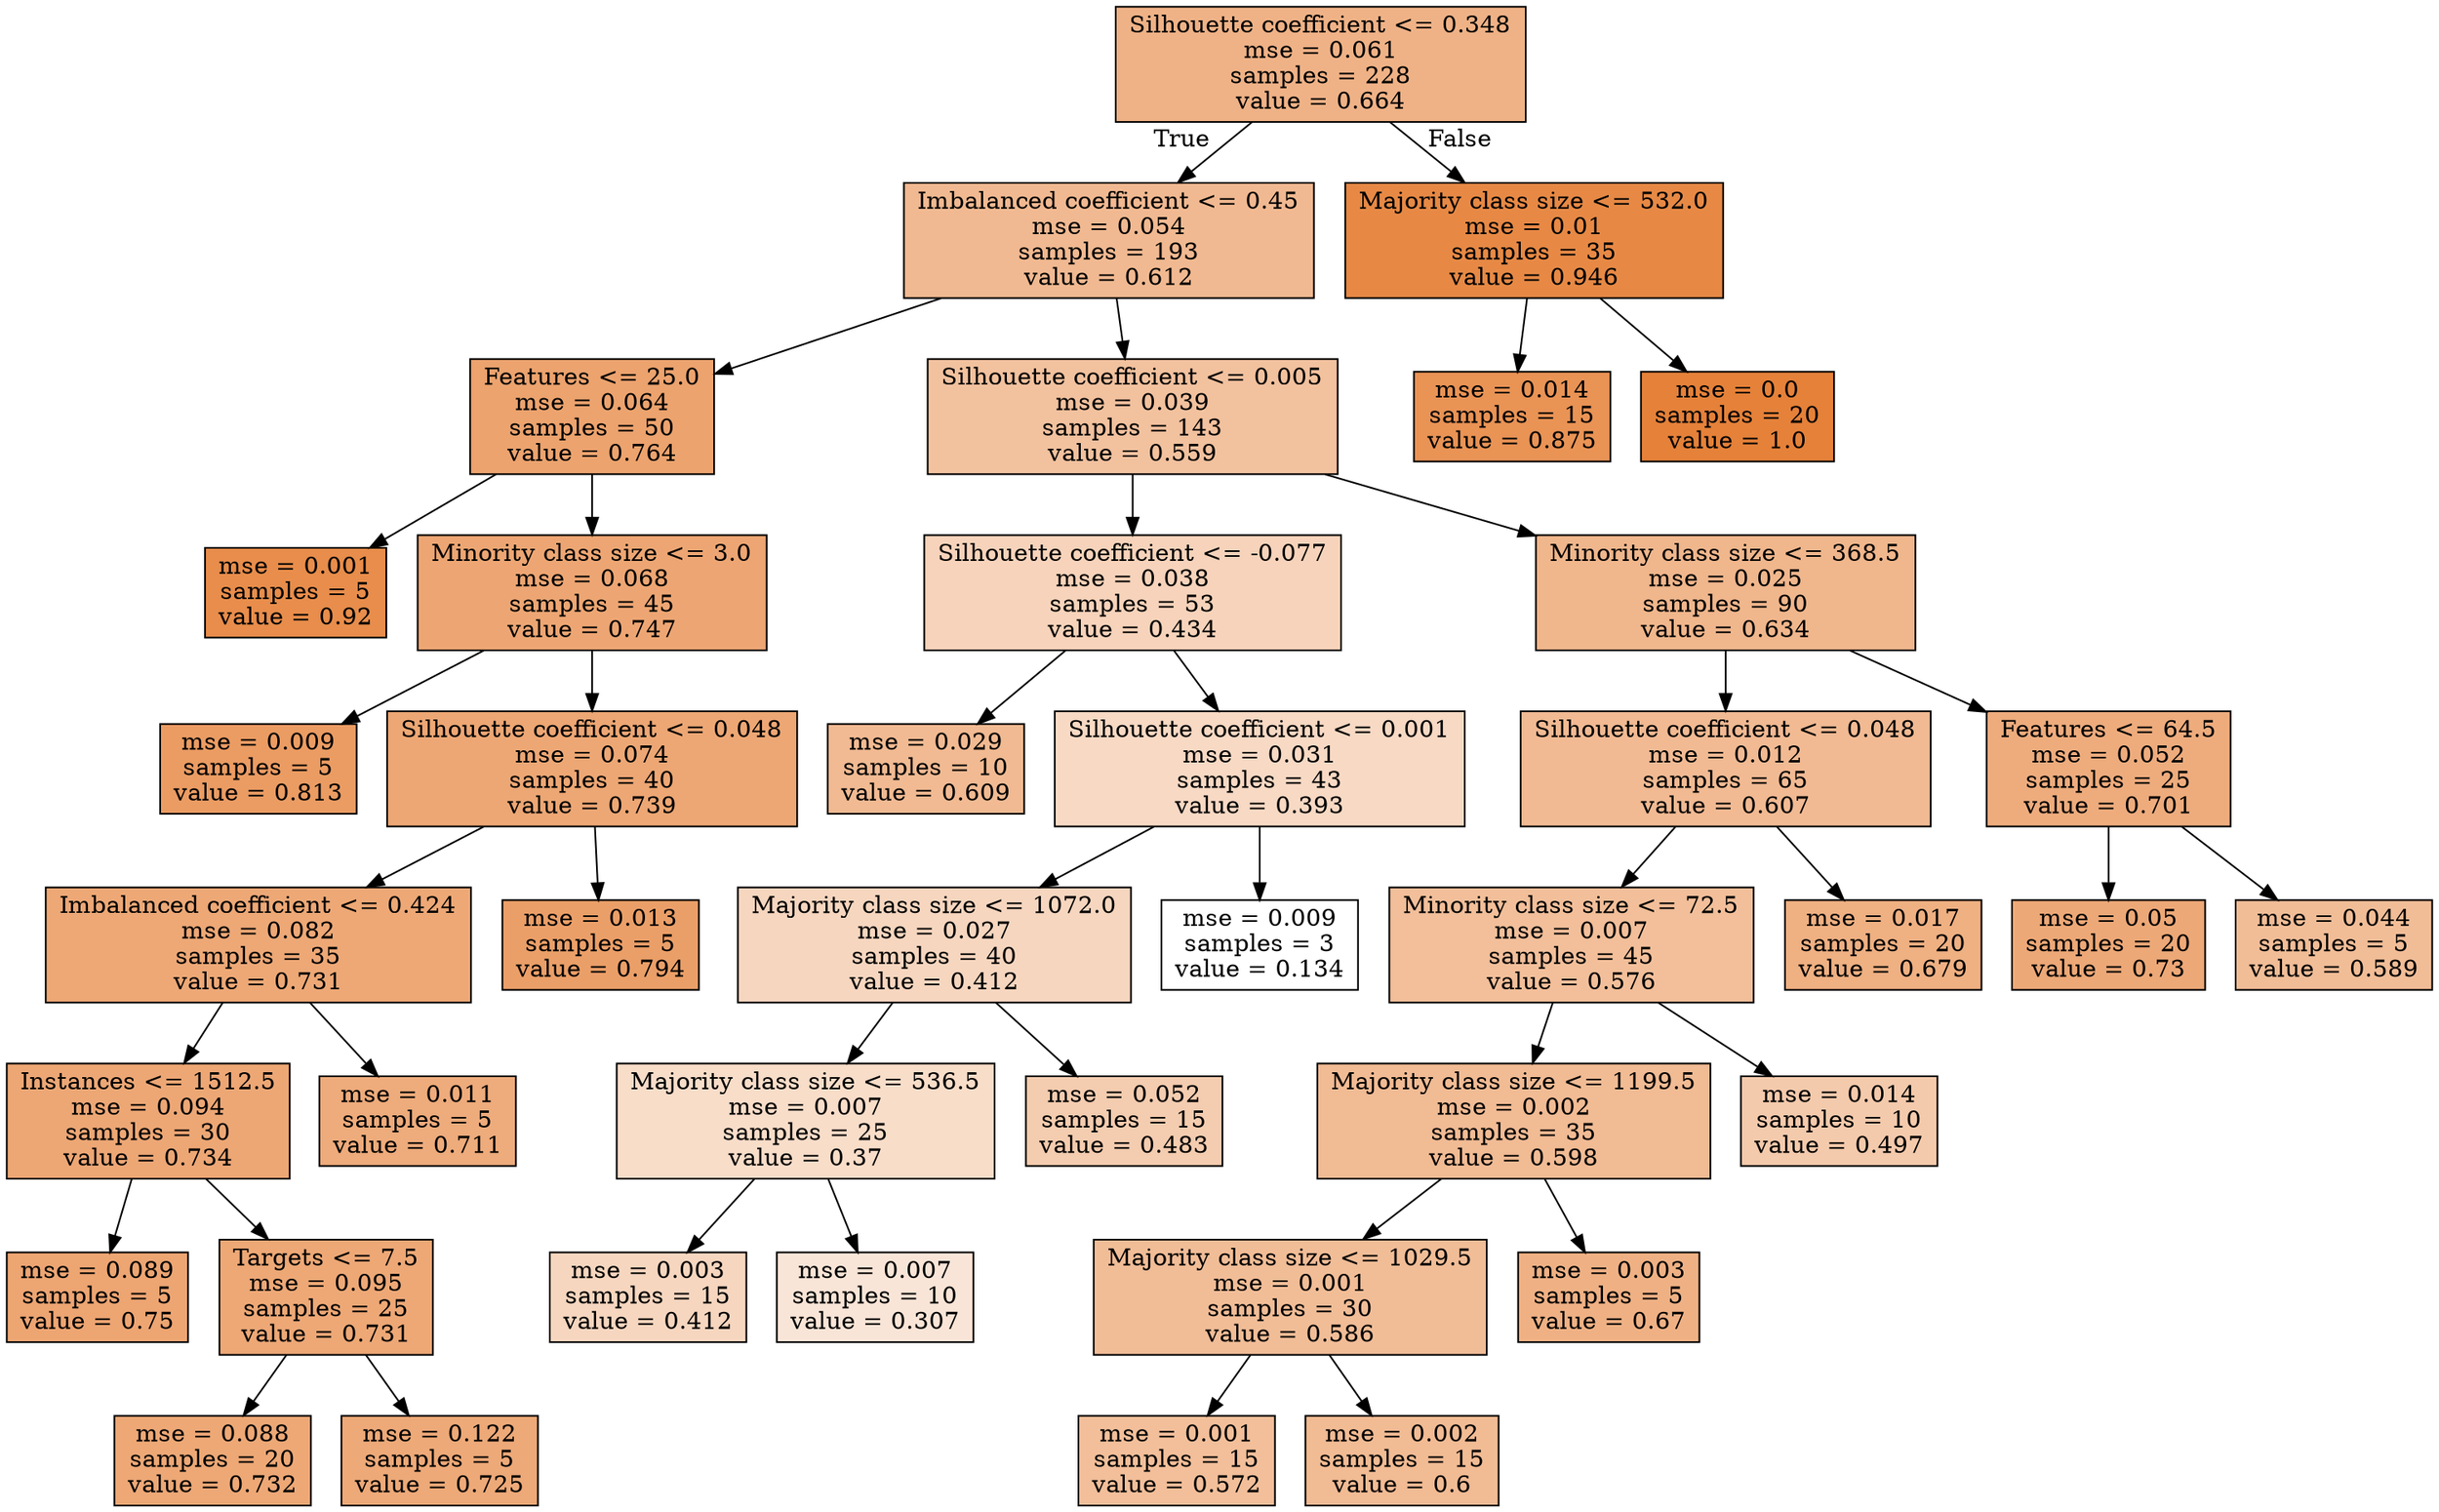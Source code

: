 digraph Tree {
node [shape=box, style="filled", color="black"] ;
0 [label="Silhouette coefficient <= 0.348\nmse = 0.061\nsamples = 228\nvalue = 0.664", fillcolor="#e581399c"] ;
1 [label="Imbalanced coefficient <= 0.45\nmse = 0.054\nsamples = 193\nvalue = 0.612", fillcolor="#e581398d"] ;
0 -> 1 [labeldistance=2.5, labelangle=45, headlabel="True"] ;
2 [label="Features <= 25.0\nmse = 0.064\nsamples = 50\nvalue = 0.764", fillcolor="#e58139ba"] ;
1 -> 2 ;
3 [label="mse = 0.001\nsamples = 5\nvalue = 0.92", fillcolor="#e58139e7"] ;
2 -> 3 ;
4 [label="Minority class size <= 3.0\nmse = 0.068\nsamples = 45\nvalue = 0.747", fillcolor="#e58139b4"] ;
2 -> 4 ;
5 [label="mse = 0.009\nsamples = 5\nvalue = 0.813", fillcolor="#e58139c8"] ;
4 -> 5 ;
6 [label="Silhouette coefficient <= 0.048\nmse = 0.074\nsamples = 40\nvalue = 0.739", fillcolor="#e58139b2"] ;
4 -> 6 ;
7 [label="Imbalanced coefficient <= 0.424\nmse = 0.082\nsamples = 35\nvalue = 0.731", fillcolor="#e58139b0"] ;
6 -> 7 ;
8 [label="Instances <= 1512.5\nmse = 0.094\nsamples = 30\nvalue = 0.734", fillcolor="#e58139b1"] ;
7 -> 8 ;
9 [label="mse = 0.089\nsamples = 5\nvalue = 0.75", fillcolor="#e58139b5"] ;
8 -> 9 ;
10 [label="Targets <= 7.5\nmse = 0.095\nsamples = 25\nvalue = 0.731", fillcolor="#e58139b0"] ;
8 -> 10 ;
11 [label="mse = 0.088\nsamples = 20\nvalue = 0.732", fillcolor="#e58139b0"] ;
10 -> 11 ;
12 [label="mse = 0.122\nsamples = 5\nvalue = 0.725", fillcolor="#e58139ae"] ;
10 -> 12 ;
13 [label="mse = 0.011\nsamples = 5\nvalue = 0.711", fillcolor="#e58139aa"] ;
7 -> 13 ;
14 [label="mse = 0.013\nsamples = 5\nvalue = 0.794", fillcolor="#e58139c2"] ;
6 -> 14 ;
15 [label="Silhouette coefficient <= 0.005\nmse = 0.039\nsamples = 143\nvalue = 0.559", fillcolor="#e581397d"] ;
1 -> 15 ;
16 [label="Silhouette coefficient <= -0.077\nmse = 0.038\nsamples = 53\nvalue = 0.434", fillcolor="#e5813958"] ;
15 -> 16 ;
17 [label="mse = 0.029\nsamples = 10\nvalue = 0.609", fillcolor="#e581398c"] ;
16 -> 17 ;
18 [label="Silhouette coefficient <= 0.001\nmse = 0.031\nsamples = 43\nvalue = 0.393", fillcolor="#e581394c"] ;
16 -> 18 ;
19 [label="Majority class size <= 1072.0\nmse = 0.027\nsamples = 40\nvalue = 0.412", fillcolor="#e5813952"] ;
18 -> 19 ;
20 [label="Majority class size <= 536.5\nmse = 0.007\nsamples = 25\nvalue = 0.37", fillcolor="#e5813945"] ;
19 -> 20 ;
21 [label="mse = 0.003\nsamples = 15\nvalue = 0.412", fillcolor="#e5813952"] ;
20 -> 21 ;
22 [label="mse = 0.007\nsamples = 10\nvalue = 0.307", fillcolor="#e5813933"] ;
20 -> 22 ;
23 [label="mse = 0.052\nsamples = 15\nvalue = 0.483", fillcolor="#e5813967"] ;
19 -> 23 ;
24 [label="mse = 0.009\nsamples = 3\nvalue = 0.134", fillcolor="#e5813900"] ;
18 -> 24 ;
25 [label="Minority class size <= 368.5\nmse = 0.025\nsamples = 90\nvalue = 0.634", fillcolor="#e5813993"] ;
15 -> 25 ;
26 [label="Silhouette coefficient <= 0.048\nmse = 0.012\nsamples = 65\nvalue = 0.607", fillcolor="#e581398b"] ;
25 -> 26 ;
27 [label="Minority class size <= 72.5\nmse = 0.007\nsamples = 45\nvalue = 0.576", fillcolor="#e5813982"] ;
26 -> 27 ;
28 [label="Majority class size <= 1199.5\nmse = 0.002\nsamples = 35\nvalue = 0.598", fillcolor="#e5813989"] ;
27 -> 28 ;
29 [label="Majority class size <= 1029.5\nmse = 0.001\nsamples = 30\nvalue = 0.586", fillcolor="#e5813985"] ;
28 -> 29 ;
30 [label="mse = 0.001\nsamples = 15\nvalue = 0.572", fillcolor="#e5813981"] ;
29 -> 30 ;
31 [label="mse = 0.002\nsamples = 15\nvalue = 0.6", fillcolor="#e5813989"] ;
29 -> 31 ;
32 [label="mse = 0.003\nsamples = 5\nvalue = 0.67", fillcolor="#e581399e"] ;
28 -> 32 ;
33 [label="mse = 0.014\nsamples = 10\nvalue = 0.497", fillcolor="#e581396b"] ;
27 -> 33 ;
34 [label="mse = 0.017\nsamples = 20\nvalue = 0.679", fillcolor="#e58139a0"] ;
26 -> 34 ;
35 [label="Features <= 64.5\nmse = 0.052\nsamples = 25\nvalue = 0.701", fillcolor="#e58139a7"] ;
25 -> 35 ;
36 [label="mse = 0.05\nsamples = 20\nvalue = 0.73", fillcolor="#e58139af"] ;
35 -> 36 ;
37 [label="mse = 0.044\nsamples = 5\nvalue = 0.589", fillcolor="#e5813986"] ;
35 -> 37 ;
38 [label="Majority class size <= 532.0\nmse = 0.01\nsamples = 35\nvalue = 0.946", fillcolor="#e58139ef"] ;
0 -> 38 [labeldistance=2.5, labelangle=-45, headlabel="False"] ;
39 [label="mse = 0.014\nsamples = 15\nvalue = 0.875", fillcolor="#e58139da"] ;
38 -> 39 ;
40 [label="mse = 0.0\nsamples = 20\nvalue = 1.0", fillcolor="#e58139ff"] ;
38 -> 40 ;
}